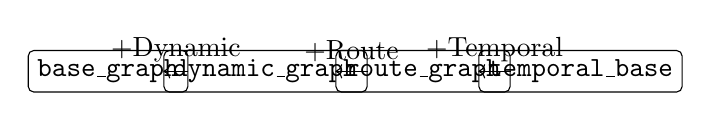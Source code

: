 % Ablation progression path
\begin{tikzpicture}[node distance=2cm, auto]
    \node (base) [draw, rectangle, rounded corners=2pt, align=center, minimum width=18mm] {\texttt{base\_graph}};
    \node (dynamic) [draw, rectangle, rounded corners=2pt, right of=base, align=center, minimum width=18mm] {\texttt{dynamic\_graph}};
    \node (route) [draw, rectangle, rounded corners=2pt, right of=dynamic, align=center, minimum width=18mm] {\texttt{route\_graph}};
    \node (temporal_base) [draw, rectangle, rounded corners=2pt, right of=route, align=center, minimum width=22mm] {\texttt{temporal\_base}};

    \draw[->] (base) -- (dynamic) node[midway, above] {+Dynamic};
    \draw[->] (dynamic) -- (route) node[midway, above] {+Route};
    \draw[->] (route) -- (temporal_base) node[midway, above] {+Temporal};
\end{tikzpicture}











